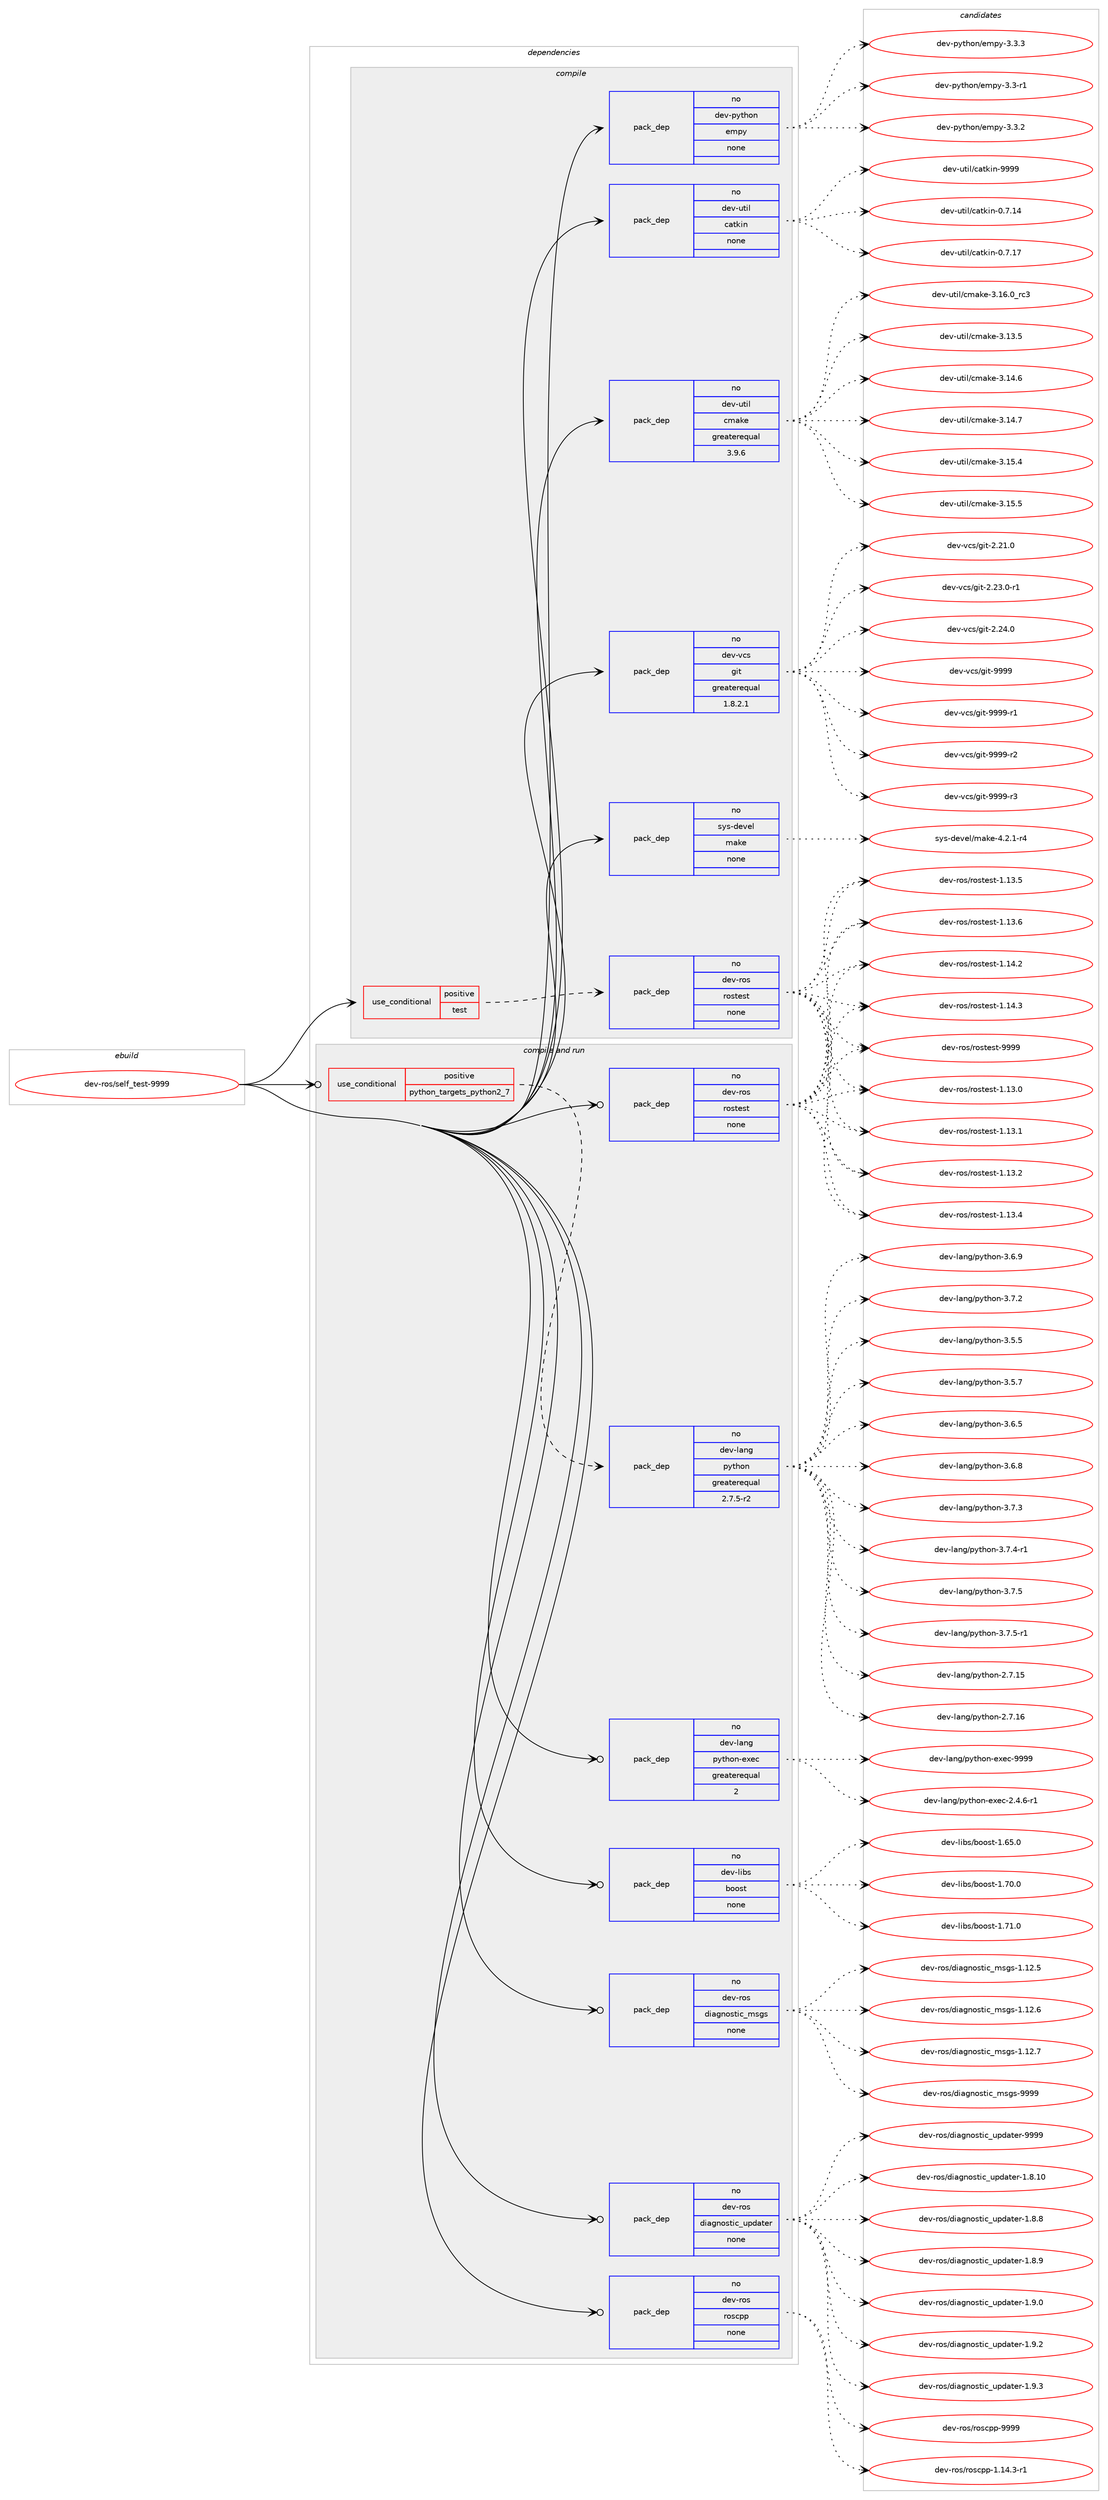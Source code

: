digraph prolog {

# *************
# Graph options
# *************

newrank=true;
concentrate=true;
compound=true;
graph [rankdir=LR,fontname=Helvetica,fontsize=10,ranksep=1.5];#, ranksep=2.5, nodesep=0.2];
edge  [arrowhead=vee];
node  [fontname=Helvetica,fontsize=10];

# **********
# The ebuild
# **********

subgraph cluster_leftcol {
color=gray;
rank=same;
label=<<i>ebuild</i>>;
id [label="dev-ros/self_test-9999", color=red, width=4, href="../dev-ros/self_test-9999.svg"];
}

# ****************
# The dependencies
# ****************

subgraph cluster_midcol {
color=gray;
label=<<i>dependencies</i>>;
subgraph cluster_compile {
fillcolor="#eeeeee";
style=filled;
label=<<i>compile</i>>;
subgraph cond155383 {
dependency666959 [label=<<TABLE BORDER="0" CELLBORDER="1" CELLSPACING="0" CELLPADDING="4"><TR><TD ROWSPAN="3" CELLPADDING="10">use_conditional</TD></TR><TR><TD>positive</TD></TR><TR><TD>test</TD></TR></TABLE>>, shape=none, color=red];
subgraph pack499670 {
dependency666960 [label=<<TABLE BORDER="0" CELLBORDER="1" CELLSPACING="0" CELLPADDING="4" WIDTH="220"><TR><TD ROWSPAN="6" CELLPADDING="30">pack_dep</TD></TR><TR><TD WIDTH="110">no</TD></TR><TR><TD>dev-ros</TD></TR><TR><TD>rostest</TD></TR><TR><TD>none</TD></TR><TR><TD></TD></TR></TABLE>>, shape=none, color=blue];
}
dependency666959:e -> dependency666960:w [weight=20,style="dashed",arrowhead="vee"];
}
id:e -> dependency666959:w [weight=20,style="solid",arrowhead="vee"];
subgraph pack499671 {
dependency666961 [label=<<TABLE BORDER="0" CELLBORDER="1" CELLSPACING="0" CELLPADDING="4" WIDTH="220"><TR><TD ROWSPAN="6" CELLPADDING="30">pack_dep</TD></TR><TR><TD WIDTH="110">no</TD></TR><TR><TD>dev-python</TD></TR><TR><TD>empy</TD></TR><TR><TD>none</TD></TR><TR><TD></TD></TR></TABLE>>, shape=none, color=blue];
}
id:e -> dependency666961:w [weight=20,style="solid",arrowhead="vee"];
subgraph pack499672 {
dependency666962 [label=<<TABLE BORDER="0" CELLBORDER="1" CELLSPACING="0" CELLPADDING="4" WIDTH="220"><TR><TD ROWSPAN="6" CELLPADDING="30">pack_dep</TD></TR><TR><TD WIDTH="110">no</TD></TR><TR><TD>dev-util</TD></TR><TR><TD>catkin</TD></TR><TR><TD>none</TD></TR><TR><TD></TD></TR></TABLE>>, shape=none, color=blue];
}
id:e -> dependency666962:w [weight=20,style="solid",arrowhead="vee"];
subgraph pack499673 {
dependency666963 [label=<<TABLE BORDER="0" CELLBORDER="1" CELLSPACING="0" CELLPADDING="4" WIDTH="220"><TR><TD ROWSPAN="6" CELLPADDING="30">pack_dep</TD></TR><TR><TD WIDTH="110">no</TD></TR><TR><TD>dev-util</TD></TR><TR><TD>cmake</TD></TR><TR><TD>greaterequal</TD></TR><TR><TD>3.9.6</TD></TR></TABLE>>, shape=none, color=blue];
}
id:e -> dependency666963:w [weight=20,style="solid",arrowhead="vee"];
subgraph pack499674 {
dependency666964 [label=<<TABLE BORDER="0" CELLBORDER="1" CELLSPACING="0" CELLPADDING="4" WIDTH="220"><TR><TD ROWSPAN="6" CELLPADDING="30">pack_dep</TD></TR><TR><TD WIDTH="110">no</TD></TR><TR><TD>dev-vcs</TD></TR><TR><TD>git</TD></TR><TR><TD>greaterequal</TD></TR><TR><TD>1.8.2.1</TD></TR></TABLE>>, shape=none, color=blue];
}
id:e -> dependency666964:w [weight=20,style="solid",arrowhead="vee"];
subgraph pack499675 {
dependency666965 [label=<<TABLE BORDER="0" CELLBORDER="1" CELLSPACING="0" CELLPADDING="4" WIDTH="220"><TR><TD ROWSPAN="6" CELLPADDING="30">pack_dep</TD></TR><TR><TD WIDTH="110">no</TD></TR><TR><TD>sys-devel</TD></TR><TR><TD>make</TD></TR><TR><TD>none</TD></TR><TR><TD></TD></TR></TABLE>>, shape=none, color=blue];
}
id:e -> dependency666965:w [weight=20,style="solid",arrowhead="vee"];
}
subgraph cluster_compileandrun {
fillcolor="#eeeeee";
style=filled;
label=<<i>compile and run</i>>;
subgraph cond155384 {
dependency666966 [label=<<TABLE BORDER="0" CELLBORDER="1" CELLSPACING="0" CELLPADDING="4"><TR><TD ROWSPAN="3" CELLPADDING="10">use_conditional</TD></TR><TR><TD>positive</TD></TR><TR><TD>python_targets_python2_7</TD></TR></TABLE>>, shape=none, color=red];
subgraph pack499676 {
dependency666967 [label=<<TABLE BORDER="0" CELLBORDER="1" CELLSPACING="0" CELLPADDING="4" WIDTH="220"><TR><TD ROWSPAN="6" CELLPADDING="30">pack_dep</TD></TR><TR><TD WIDTH="110">no</TD></TR><TR><TD>dev-lang</TD></TR><TR><TD>python</TD></TR><TR><TD>greaterequal</TD></TR><TR><TD>2.7.5-r2</TD></TR></TABLE>>, shape=none, color=blue];
}
dependency666966:e -> dependency666967:w [weight=20,style="dashed",arrowhead="vee"];
}
id:e -> dependency666966:w [weight=20,style="solid",arrowhead="odotvee"];
subgraph pack499677 {
dependency666968 [label=<<TABLE BORDER="0" CELLBORDER="1" CELLSPACING="0" CELLPADDING="4" WIDTH="220"><TR><TD ROWSPAN="6" CELLPADDING="30">pack_dep</TD></TR><TR><TD WIDTH="110">no</TD></TR><TR><TD>dev-lang</TD></TR><TR><TD>python-exec</TD></TR><TR><TD>greaterequal</TD></TR><TR><TD>2</TD></TR></TABLE>>, shape=none, color=blue];
}
id:e -> dependency666968:w [weight=20,style="solid",arrowhead="odotvee"];
subgraph pack499678 {
dependency666969 [label=<<TABLE BORDER="0" CELLBORDER="1" CELLSPACING="0" CELLPADDING="4" WIDTH="220"><TR><TD ROWSPAN="6" CELLPADDING="30">pack_dep</TD></TR><TR><TD WIDTH="110">no</TD></TR><TR><TD>dev-libs</TD></TR><TR><TD>boost</TD></TR><TR><TD>none</TD></TR><TR><TD></TD></TR></TABLE>>, shape=none, color=blue];
}
id:e -> dependency666969:w [weight=20,style="solid",arrowhead="odotvee"];
subgraph pack499679 {
dependency666970 [label=<<TABLE BORDER="0" CELLBORDER="1" CELLSPACING="0" CELLPADDING="4" WIDTH="220"><TR><TD ROWSPAN="6" CELLPADDING="30">pack_dep</TD></TR><TR><TD WIDTH="110">no</TD></TR><TR><TD>dev-ros</TD></TR><TR><TD>diagnostic_msgs</TD></TR><TR><TD>none</TD></TR><TR><TD></TD></TR></TABLE>>, shape=none, color=blue];
}
id:e -> dependency666970:w [weight=20,style="solid",arrowhead="odotvee"];
subgraph pack499680 {
dependency666971 [label=<<TABLE BORDER="0" CELLBORDER="1" CELLSPACING="0" CELLPADDING="4" WIDTH="220"><TR><TD ROWSPAN="6" CELLPADDING="30">pack_dep</TD></TR><TR><TD WIDTH="110">no</TD></TR><TR><TD>dev-ros</TD></TR><TR><TD>diagnostic_updater</TD></TR><TR><TD>none</TD></TR><TR><TD></TD></TR></TABLE>>, shape=none, color=blue];
}
id:e -> dependency666971:w [weight=20,style="solid",arrowhead="odotvee"];
subgraph pack499681 {
dependency666972 [label=<<TABLE BORDER="0" CELLBORDER="1" CELLSPACING="0" CELLPADDING="4" WIDTH="220"><TR><TD ROWSPAN="6" CELLPADDING="30">pack_dep</TD></TR><TR><TD WIDTH="110">no</TD></TR><TR><TD>dev-ros</TD></TR><TR><TD>roscpp</TD></TR><TR><TD>none</TD></TR><TR><TD></TD></TR></TABLE>>, shape=none, color=blue];
}
id:e -> dependency666972:w [weight=20,style="solid",arrowhead="odotvee"];
subgraph pack499682 {
dependency666973 [label=<<TABLE BORDER="0" CELLBORDER="1" CELLSPACING="0" CELLPADDING="4" WIDTH="220"><TR><TD ROWSPAN="6" CELLPADDING="30">pack_dep</TD></TR><TR><TD WIDTH="110">no</TD></TR><TR><TD>dev-ros</TD></TR><TR><TD>rostest</TD></TR><TR><TD>none</TD></TR><TR><TD></TD></TR></TABLE>>, shape=none, color=blue];
}
id:e -> dependency666973:w [weight=20,style="solid",arrowhead="odotvee"];
}
subgraph cluster_run {
fillcolor="#eeeeee";
style=filled;
label=<<i>run</i>>;
}
}

# **************
# The candidates
# **************

subgraph cluster_choices {
rank=same;
color=gray;
label=<<i>candidates</i>>;

subgraph choice499670 {
color=black;
nodesep=1;
choice100101118451141111154711411111511610111511645494649514648 [label="dev-ros/rostest-1.13.0", color=red, width=4,href="../dev-ros/rostest-1.13.0.svg"];
choice100101118451141111154711411111511610111511645494649514649 [label="dev-ros/rostest-1.13.1", color=red, width=4,href="../dev-ros/rostest-1.13.1.svg"];
choice100101118451141111154711411111511610111511645494649514650 [label="dev-ros/rostest-1.13.2", color=red, width=4,href="../dev-ros/rostest-1.13.2.svg"];
choice100101118451141111154711411111511610111511645494649514652 [label="dev-ros/rostest-1.13.4", color=red, width=4,href="../dev-ros/rostest-1.13.4.svg"];
choice100101118451141111154711411111511610111511645494649514653 [label="dev-ros/rostest-1.13.5", color=red, width=4,href="../dev-ros/rostest-1.13.5.svg"];
choice100101118451141111154711411111511610111511645494649514654 [label="dev-ros/rostest-1.13.6", color=red, width=4,href="../dev-ros/rostest-1.13.6.svg"];
choice100101118451141111154711411111511610111511645494649524650 [label="dev-ros/rostest-1.14.2", color=red, width=4,href="../dev-ros/rostest-1.14.2.svg"];
choice100101118451141111154711411111511610111511645494649524651 [label="dev-ros/rostest-1.14.3", color=red, width=4,href="../dev-ros/rostest-1.14.3.svg"];
choice10010111845114111115471141111151161011151164557575757 [label="dev-ros/rostest-9999", color=red, width=4,href="../dev-ros/rostest-9999.svg"];
dependency666960:e -> choice100101118451141111154711411111511610111511645494649514648:w [style=dotted,weight="100"];
dependency666960:e -> choice100101118451141111154711411111511610111511645494649514649:w [style=dotted,weight="100"];
dependency666960:e -> choice100101118451141111154711411111511610111511645494649514650:w [style=dotted,weight="100"];
dependency666960:e -> choice100101118451141111154711411111511610111511645494649514652:w [style=dotted,weight="100"];
dependency666960:e -> choice100101118451141111154711411111511610111511645494649514653:w [style=dotted,weight="100"];
dependency666960:e -> choice100101118451141111154711411111511610111511645494649514654:w [style=dotted,weight="100"];
dependency666960:e -> choice100101118451141111154711411111511610111511645494649524650:w [style=dotted,weight="100"];
dependency666960:e -> choice100101118451141111154711411111511610111511645494649524651:w [style=dotted,weight="100"];
dependency666960:e -> choice10010111845114111115471141111151161011151164557575757:w [style=dotted,weight="100"];
}
subgraph choice499671 {
color=black;
nodesep=1;
choice1001011184511212111610411111047101109112121455146514511449 [label="dev-python/empy-3.3-r1", color=red, width=4,href="../dev-python/empy-3.3-r1.svg"];
choice1001011184511212111610411111047101109112121455146514650 [label="dev-python/empy-3.3.2", color=red, width=4,href="../dev-python/empy-3.3.2.svg"];
choice1001011184511212111610411111047101109112121455146514651 [label="dev-python/empy-3.3.3", color=red, width=4,href="../dev-python/empy-3.3.3.svg"];
dependency666961:e -> choice1001011184511212111610411111047101109112121455146514511449:w [style=dotted,weight="100"];
dependency666961:e -> choice1001011184511212111610411111047101109112121455146514650:w [style=dotted,weight="100"];
dependency666961:e -> choice1001011184511212111610411111047101109112121455146514651:w [style=dotted,weight="100"];
}
subgraph choice499672 {
color=black;
nodesep=1;
choice1001011184511711610510847999711610710511045484655464952 [label="dev-util/catkin-0.7.14", color=red, width=4,href="../dev-util/catkin-0.7.14.svg"];
choice1001011184511711610510847999711610710511045484655464955 [label="dev-util/catkin-0.7.17", color=red, width=4,href="../dev-util/catkin-0.7.17.svg"];
choice100101118451171161051084799971161071051104557575757 [label="dev-util/catkin-9999", color=red, width=4,href="../dev-util/catkin-9999.svg"];
dependency666962:e -> choice1001011184511711610510847999711610710511045484655464952:w [style=dotted,weight="100"];
dependency666962:e -> choice1001011184511711610510847999711610710511045484655464955:w [style=dotted,weight="100"];
dependency666962:e -> choice100101118451171161051084799971161071051104557575757:w [style=dotted,weight="100"];
}
subgraph choice499673 {
color=black;
nodesep=1;
choice1001011184511711610510847991099710710145514649514653 [label="dev-util/cmake-3.13.5", color=red, width=4,href="../dev-util/cmake-3.13.5.svg"];
choice1001011184511711610510847991099710710145514649524654 [label="dev-util/cmake-3.14.6", color=red, width=4,href="../dev-util/cmake-3.14.6.svg"];
choice1001011184511711610510847991099710710145514649524655 [label="dev-util/cmake-3.14.7", color=red, width=4,href="../dev-util/cmake-3.14.7.svg"];
choice1001011184511711610510847991099710710145514649534652 [label="dev-util/cmake-3.15.4", color=red, width=4,href="../dev-util/cmake-3.15.4.svg"];
choice1001011184511711610510847991099710710145514649534653 [label="dev-util/cmake-3.15.5", color=red, width=4,href="../dev-util/cmake-3.15.5.svg"];
choice1001011184511711610510847991099710710145514649544648951149951 [label="dev-util/cmake-3.16.0_rc3", color=red, width=4,href="../dev-util/cmake-3.16.0_rc3.svg"];
dependency666963:e -> choice1001011184511711610510847991099710710145514649514653:w [style=dotted,weight="100"];
dependency666963:e -> choice1001011184511711610510847991099710710145514649524654:w [style=dotted,weight="100"];
dependency666963:e -> choice1001011184511711610510847991099710710145514649524655:w [style=dotted,weight="100"];
dependency666963:e -> choice1001011184511711610510847991099710710145514649534652:w [style=dotted,weight="100"];
dependency666963:e -> choice1001011184511711610510847991099710710145514649534653:w [style=dotted,weight="100"];
dependency666963:e -> choice1001011184511711610510847991099710710145514649544648951149951:w [style=dotted,weight="100"];
}
subgraph choice499674 {
color=black;
nodesep=1;
choice10010111845118991154710310511645504650494648 [label="dev-vcs/git-2.21.0", color=red, width=4,href="../dev-vcs/git-2.21.0.svg"];
choice100101118451189911547103105116455046505146484511449 [label="dev-vcs/git-2.23.0-r1", color=red, width=4,href="../dev-vcs/git-2.23.0-r1.svg"];
choice10010111845118991154710310511645504650524648 [label="dev-vcs/git-2.24.0", color=red, width=4,href="../dev-vcs/git-2.24.0.svg"];
choice1001011184511899115471031051164557575757 [label="dev-vcs/git-9999", color=red, width=4,href="../dev-vcs/git-9999.svg"];
choice10010111845118991154710310511645575757574511449 [label="dev-vcs/git-9999-r1", color=red, width=4,href="../dev-vcs/git-9999-r1.svg"];
choice10010111845118991154710310511645575757574511450 [label="dev-vcs/git-9999-r2", color=red, width=4,href="../dev-vcs/git-9999-r2.svg"];
choice10010111845118991154710310511645575757574511451 [label="dev-vcs/git-9999-r3", color=red, width=4,href="../dev-vcs/git-9999-r3.svg"];
dependency666964:e -> choice10010111845118991154710310511645504650494648:w [style=dotted,weight="100"];
dependency666964:e -> choice100101118451189911547103105116455046505146484511449:w [style=dotted,weight="100"];
dependency666964:e -> choice10010111845118991154710310511645504650524648:w [style=dotted,weight="100"];
dependency666964:e -> choice1001011184511899115471031051164557575757:w [style=dotted,weight="100"];
dependency666964:e -> choice10010111845118991154710310511645575757574511449:w [style=dotted,weight="100"];
dependency666964:e -> choice10010111845118991154710310511645575757574511450:w [style=dotted,weight="100"];
dependency666964:e -> choice10010111845118991154710310511645575757574511451:w [style=dotted,weight="100"];
}
subgraph choice499675 {
color=black;
nodesep=1;
choice1151211154510010111810110847109971071014552465046494511452 [label="sys-devel/make-4.2.1-r4", color=red, width=4,href="../sys-devel/make-4.2.1-r4.svg"];
dependency666965:e -> choice1151211154510010111810110847109971071014552465046494511452:w [style=dotted,weight="100"];
}
subgraph choice499676 {
color=black;
nodesep=1;
choice10010111845108971101034711212111610411111045504655464953 [label="dev-lang/python-2.7.15", color=red, width=4,href="../dev-lang/python-2.7.15.svg"];
choice10010111845108971101034711212111610411111045504655464954 [label="dev-lang/python-2.7.16", color=red, width=4,href="../dev-lang/python-2.7.16.svg"];
choice100101118451089711010347112121116104111110455146534653 [label="dev-lang/python-3.5.5", color=red, width=4,href="../dev-lang/python-3.5.5.svg"];
choice100101118451089711010347112121116104111110455146534655 [label="dev-lang/python-3.5.7", color=red, width=4,href="../dev-lang/python-3.5.7.svg"];
choice100101118451089711010347112121116104111110455146544653 [label="dev-lang/python-3.6.5", color=red, width=4,href="../dev-lang/python-3.6.5.svg"];
choice100101118451089711010347112121116104111110455146544656 [label="dev-lang/python-3.6.8", color=red, width=4,href="../dev-lang/python-3.6.8.svg"];
choice100101118451089711010347112121116104111110455146544657 [label="dev-lang/python-3.6.9", color=red, width=4,href="../dev-lang/python-3.6.9.svg"];
choice100101118451089711010347112121116104111110455146554650 [label="dev-lang/python-3.7.2", color=red, width=4,href="../dev-lang/python-3.7.2.svg"];
choice100101118451089711010347112121116104111110455146554651 [label="dev-lang/python-3.7.3", color=red, width=4,href="../dev-lang/python-3.7.3.svg"];
choice1001011184510897110103471121211161041111104551465546524511449 [label="dev-lang/python-3.7.4-r1", color=red, width=4,href="../dev-lang/python-3.7.4-r1.svg"];
choice100101118451089711010347112121116104111110455146554653 [label="dev-lang/python-3.7.5", color=red, width=4,href="../dev-lang/python-3.7.5.svg"];
choice1001011184510897110103471121211161041111104551465546534511449 [label="dev-lang/python-3.7.5-r1", color=red, width=4,href="../dev-lang/python-3.7.5-r1.svg"];
dependency666967:e -> choice10010111845108971101034711212111610411111045504655464953:w [style=dotted,weight="100"];
dependency666967:e -> choice10010111845108971101034711212111610411111045504655464954:w [style=dotted,weight="100"];
dependency666967:e -> choice100101118451089711010347112121116104111110455146534653:w [style=dotted,weight="100"];
dependency666967:e -> choice100101118451089711010347112121116104111110455146534655:w [style=dotted,weight="100"];
dependency666967:e -> choice100101118451089711010347112121116104111110455146544653:w [style=dotted,weight="100"];
dependency666967:e -> choice100101118451089711010347112121116104111110455146544656:w [style=dotted,weight="100"];
dependency666967:e -> choice100101118451089711010347112121116104111110455146544657:w [style=dotted,weight="100"];
dependency666967:e -> choice100101118451089711010347112121116104111110455146554650:w [style=dotted,weight="100"];
dependency666967:e -> choice100101118451089711010347112121116104111110455146554651:w [style=dotted,weight="100"];
dependency666967:e -> choice1001011184510897110103471121211161041111104551465546524511449:w [style=dotted,weight="100"];
dependency666967:e -> choice100101118451089711010347112121116104111110455146554653:w [style=dotted,weight="100"];
dependency666967:e -> choice1001011184510897110103471121211161041111104551465546534511449:w [style=dotted,weight="100"];
}
subgraph choice499677 {
color=black;
nodesep=1;
choice10010111845108971101034711212111610411111045101120101994550465246544511449 [label="dev-lang/python-exec-2.4.6-r1", color=red, width=4,href="../dev-lang/python-exec-2.4.6-r1.svg"];
choice10010111845108971101034711212111610411111045101120101994557575757 [label="dev-lang/python-exec-9999", color=red, width=4,href="../dev-lang/python-exec-9999.svg"];
dependency666968:e -> choice10010111845108971101034711212111610411111045101120101994550465246544511449:w [style=dotted,weight="100"];
dependency666968:e -> choice10010111845108971101034711212111610411111045101120101994557575757:w [style=dotted,weight="100"];
}
subgraph choice499678 {
color=black;
nodesep=1;
choice1001011184510810598115479811111111511645494654534648 [label="dev-libs/boost-1.65.0", color=red, width=4,href="../dev-libs/boost-1.65.0.svg"];
choice1001011184510810598115479811111111511645494655484648 [label="dev-libs/boost-1.70.0", color=red, width=4,href="../dev-libs/boost-1.70.0.svg"];
choice1001011184510810598115479811111111511645494655494648 [label="dev-libs/boost-1.71.0", color=red, width=4,href="../dev-libs/boost-1.71.0.svg"];
dependency666969:e -> choice1001011184510810598115479811111111511645494654534648:w [style=dotted,weight="100"];
dependency666969:e -> choice1001011184510810598115479811111111511645494655484648:w [style=dotted,weight="100"];
dependency666969:e -> choice1001011184510810598115479811111111511645494655494648:w [style=dotted,weight="100"];
}
subgraph choice499679 {
color=black;
nodesep=1;
choice100101118451141111154710010597103110111115116105999510911510311545494649504653 [label="dev-ros/diagnostic_msgs-1.12.5", color=red, width=4,href="../dev-ros/diagnostic_msgs-1.12.5.svg"];
choice100101118451141111154710010597103110111115116105999510911510311545494649504654 [label="dev-ros/diagnostic_msgs-1.12.6", color=red, width=4,href="../dev-ros/diagnostic_msgs-1.12.6.svg"];
choice100101118451141111154710010597103110111115116105999510911510311545494649504655 [label="dev-ros/diagnostic_msgs-1.12.7", color=red, width=4,href="../dev-ros/diagnostic_msgs-1.12.7.svg"];
choice10010111845114111115471001059710311011111511610599951091151031154557575757 [label="dev-ros/diagnostic_msgs-9999", color=red, width=4,href="../dev-ros/diagnostic_msgs-9999.svg"];
dependency666970:e -> choice100101118451141111154710010597103110111115116105999510911510311545494649504653:w [style=dotted,weight="100"];
dependency666970:e -> choice100101118451141111154710010597103110111115116105999510911510311545494649504654:w [style=dotted,weight="100"];
dependency666970:e -> choice100101118451141111154710010597103110111115116105999510911510311545494649504655:w [style=dotted,weight="100"];
dependency666970:e -> choice10010111845114111115471001059710311011111511610599951091151031154557575757:w [style=dotted,weight="100"];
}
subgraph choice499680 {
color=black;
nodesep=1;
choice10010111845114111115471001059710311011111511610599951171121009711610111445494656464948 [label="dev-ros/diagnostic_updater-1.8.10", color=red, width=4,href="../dev-ros/diagnostic_updater-1.8.10.svg"];
choice100101118451141111154710010597103110111115116105999511711210097116101114454946564656 [label="dev-ros/diagnostic_updater-1.8.8", color=red, width=4,href="../dev-ros/diagnostic_updater-1.8.8.svg"];
choice100101118451141111154710010597103110111115116105999511711210097116101114454946564657 [label="dev-ros/diagnostic_updater-1.8.9", color=red, width=4,href="../dev-ros/diagnostic_updater-1.8.9.svg"];
choice100101118451141111154710010597103110111115116105999511711210097116101114454946574648 [label="dev-ros/diagnostic_updater-1.9.0", color=red, width=4,href="../dev-ros/diagnostic_updater-1.9.0.svg"];
choice100101118451141111154710010597103110111115116105999511711210097116101114454946574650 [label="dev-ros/diagnostic_updater-1.9.2", color=red, width=4,href="../dev-ros/diagnostic_updater-1.9.2.svg"];
choice100101118451141111154710010597103110111115116105999511711210097116101114454946574651 [label="dev-ros/diagnostic_updater-1.9.3", color=red, width=4,href="../dev-ros/diagnostic_updater-1.9.3.svg"];
choice1001011184511411111547100105971031101111151161059995117112100971161011144557575757 [label="dev-ros/diagnostic_updater-9999", color=red, width=4,href="../dev-ros/diagnostic_updater-9999.svg"];
dependency666971:e -> choice10010111845114111115471001059710311011111511610599951171121009711610111445494656464948:w [style=dotted,weight="100"];
dependency666971:e -> choice100101118451141111154710010597103110111115116105999511711210097116101114454946564656:w [style=dotted,weight="100"];
dependency666971:e -> choice100101118451141111154710010597103110111115116105999511711210097116101114454946564657:w [style=dotted,weight="100"];
dependency666971:e -> choice100101118451141111154710010597103110111115116105999511711210097116101114454946574648:w [style=dotted,weight="100"];
dependency666971:e -> choice100101118451141111154710010597103110111115116105999511711210097116101114454946574650:w [style=dotted,weight="100"];
dependency666971:e -> choice100101118451141111154710010597103110111115116105999511711210097116101114454946574651:w [style=dotted,weight="100"];
dependency666971:e -> choice1001011184511411111547100105971031101111151161059995117112100971161011144557575757:w [style=dotted,weight="100"];
}
subgraph choice499681 {
color=black;
nodesep=1;
choice100101118451141111154711411111599112112454946495246514511449 [label="dev-ros/roscpp-1.14.3-r1", color=red, width=4,href="../dev-ros/roscpp-1.14.3-r1.svg"];
choice1001011184511411111547114111115991121124557575757 [label="dev-ros/roscpp-9999", color=red, width=4,href="../dev-ros/roscpp-9999.svg"];
dependency666972:e -> choice100101118451141111154711411111599112112454946495246514511449:w [style=dotted,weight="100"];
dependency666972:e -> choice1001011184511411111547114111115991121124557575757:w [style=dotted,weight="100"];
}
subgraph choice499682 {
color=black;
nodesep=1;
choice100101118451141111154711411111511610111511645494649514648 [label="dev-ros/rostest-1.13.0", color=red, width=4,href="../dev-ros/rostest-1.13.0.svg"];
choice100101118451141111154711411111511610111511645494649514649 [label="dev-ros/rostest-1.13.1", color=red, width=4,href="../dev-ros/rostest-1.13.1.svg"];
choice100101118451141111154711411111511610111511645494649514650 [label="dev-ros/rostest-1.13.2", color=red, width=4,href="../dev-ros/rostest-1.13.2.svg"];
choice100101118451141111154711411111511610111511645494649514652 [label="dev-ros/rostest-1.13.4", color=red, width=4,href="../dev-ros/rostest-1.13.4.svg"];
choice100101118451141111154711411111511610111511645494649514653 [label="dev-ros/rostest-1.13.5", color=red, width=4,href="../dev-ros/rostest-1.13.5.svg"];
choice100101118451141111154711411111511610111511645494649514654 [label="dev-ros/rostest-1.13.6", color=red, width=4,href="../dev-ros/rostest-1.13.6.svg"];
choice100101118451141111154711411111511610111511645494649524650 [label="dev-ros/rostest-1.14.2", color=red, width=4,href="../dev-ros/rostest-1.14.2.svg"];
choice100101118451141111154711411111511610111511645494649524651 [label="dev-ros/rostest-1.14.3", color=red, width=4,href="../dev-ros/rostest-1.14.3.svg"];
choice10010111845114111115471141111151161011151164557575757 [label="dev-ros/rostest-9999", color=red, width=4,href="../dev-ros/rostest-9999.svg"];
dependency666973:e -> choice100101118451141111154711411111511610111511645494649514648:w [style=dotted,weight="100"];
dependency666973:e -> choice100101118451141111154711411111511610111511645494649514649:w [style=dotted,weight="100"];
dependency666973:e -> choice100101118451141111154711411111511610111511645494649514650:w [style=dotted,weight="100"];
dependency666973:e -> choice100101118451141111154711411111511610111511645494649514652:w [style=dotted,weight="100"];
dependency666973:e -> choice100101118451141111154711411111511610111511645494649514653:w [style=dotted,weight="100"];
dependency666973:e -> choice100101118451141111154711411111511610111511645494649514654:w [style=dotted,weight="100"];
dependency666973:e -> choice100101118451141111154711411111511610111511645494649524650:w [style=dotted,weight="100"];
dependency666973:e -> choice100101118451141111154711411111511610111511645494649524651:w [style=dotted,weight="100"];
dependency666973:e -> choice10010111845114111115471141111151161011151164557575757:w [style=dotted,weight="100"];
}
}

}
